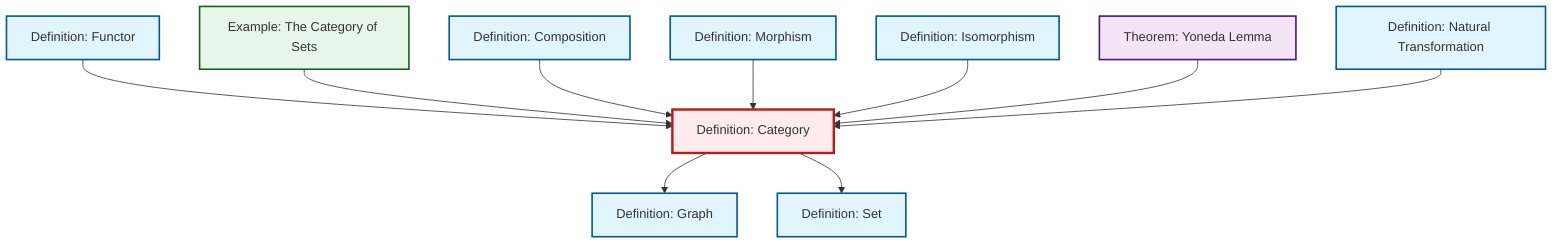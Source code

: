 graph TD
    classDef definition fill:#e1f5fe,stroke:#01579b,stroke-width:2px
    classDef theorem fill:#f3e5f5,stroke:#4a148c,stroke-width:2px
    classDef axiom fill:#fff3e0,stroke:#e65100,stroke-width:2px
    classDef example fill:#e8f5e9,stroke:#1b5e20,stroke-width:2px
    classDef current fill:#ffebee,stroke:#b71c1c,stroke-width:3px
    ex-set-category["Example: The Category of Sets"]:::example
    def-composition["Definition: Composition"]:::definition
    def-natural-transformation["Definition: Natural Transformation"]:::definition
    def-set["Definition: Set"]:::definition
    def-category["Definition: Category"]:::definition
    def-isomorphism["Definition: Isomorphism"]:::definition
    def-morphism["Definition: Morphism"]:::definition
    thm-yoneda["Theorem: Yoneda Lemma"]:::theorem
    def-functor["Definition: Functor"]:::definition
    def-graph["Definition: Graph"]:::definition
    def-category --> def-graph
    def-functor --> def-category
    ex-set-category --> def-category
    def-composition --> def-category
    def-morphism --> def-category
    def-category --> def-set
    def-isomorphism --> def-category
    thm-yoneda --> def-category
    def-natural-transformation --> def-category
    class def-category current